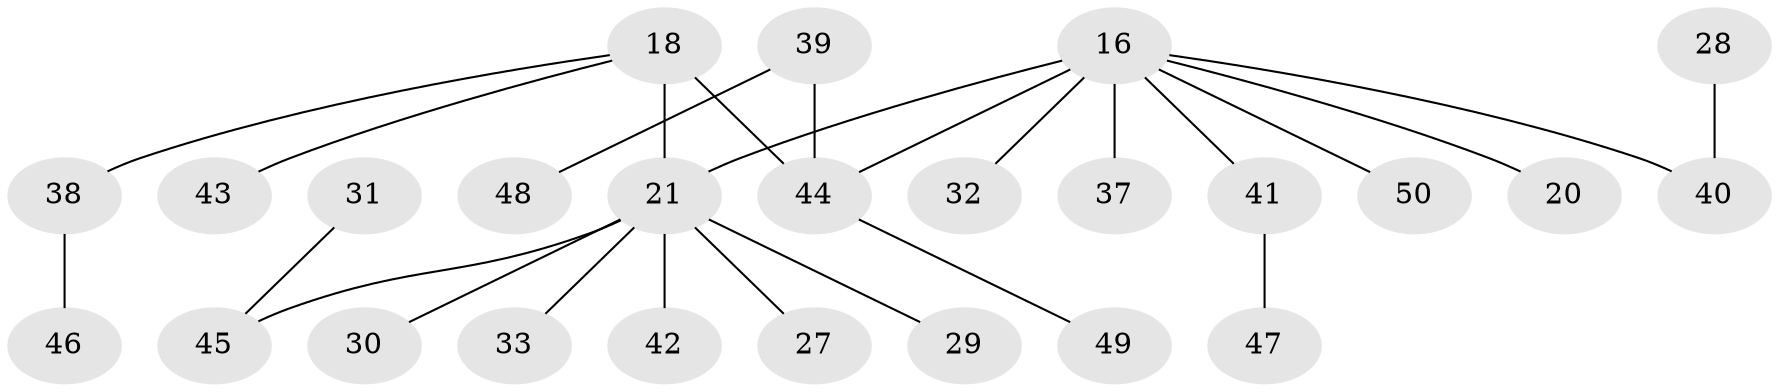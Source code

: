 // original degree distribution, {6: 0.04, 3: 0.22, 4: 0.06, 1: 0.48, 2: 0.18, 5: 0.02}
// Generated by graph-tools (version 1.1) at 2025/02/03/05/25 17:02:35]
// undirected, 25 vertices, 25 edges
graph export_dot {
graph [start="1"]
  node [color=gray90,style=filled];
  16 [super="+2+7+9+4+8"];
  18 [super="+14+17"];
  20;
  21 [super="+12+13+6"];
  27;
  28;
  29;
  30;
  31;
  32;
  33;
  37 [super="+25"];
  38 [super="+34"];
  39;
  40 [super="+19"];
  41 [super="+36"];
  42;
  43;
  44 [super="+5+22"];
  45 [super="+23"];
  46;
  47;
  48;
  49;
  50;
  16 -- 50;
  16 -- 32;
  16 -- 20;
  16 -- 44;
  16 -- 21 [weight=2];
  16 -- 41;
  16 -- 40;
  16 -- 37;
  18 -- 43;
  18 -- 44 [weight=2];
  18 -- 21;
  18 -- 38;
  21 -- 27;
  21 -- 29;
  21 -- 42;
  21 -- 30;
  21 -- 33;
  21 -- 45;
  28 -- 40;
  31 -- 45;
  38 -- 46;
  39 -- 48;
  39 -- 44;
  41 -- 47;
  44 -- 49;
}
